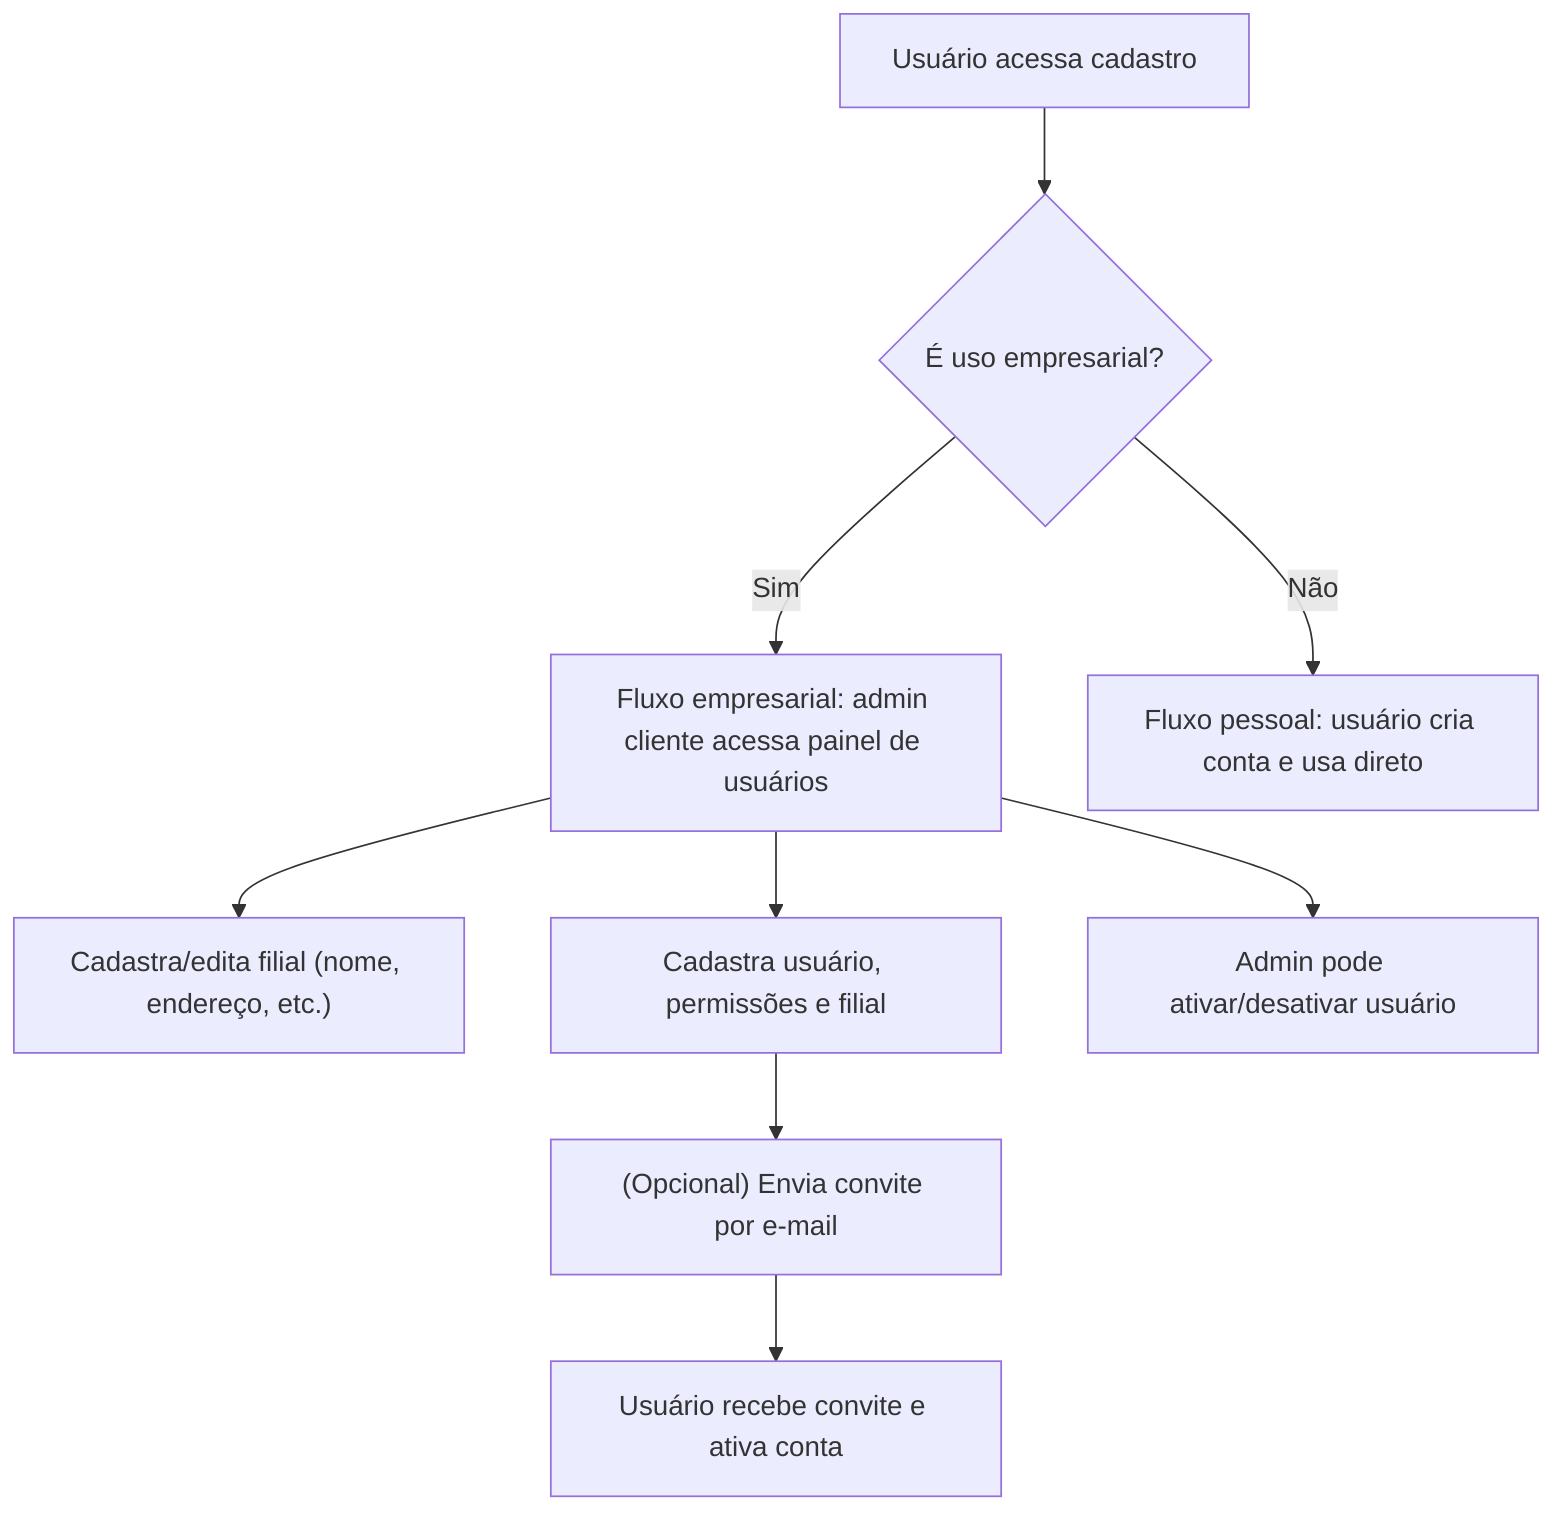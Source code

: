 flowchart TD
    S1["Usuário acessa cadastro"]
    S2{"É uso empresarial?"}
    S3["Fluxo empresarial: admin cliente acessa painel de usuários"]
    S4["Fluxo pessoal: usuário cria conta e usa direto"]
    S5["Cadastra/edita filial (nome, endereço, etc.)"]
    S6["Cadastra usuário, permissões e filial"]
    S7["(Opcional) Envia convite por e-mail"]
    S8["Usuário recebe convite e ativa conta"]
    S9["Admin pode ativar/desativar usuário"]
    S3 --> S5
    S3 --> S6 --> S7 --> S8
    S3 --> S9
    S1 --> S2
    S2 -- Sim --> S3
    S2 -- Não --> S4